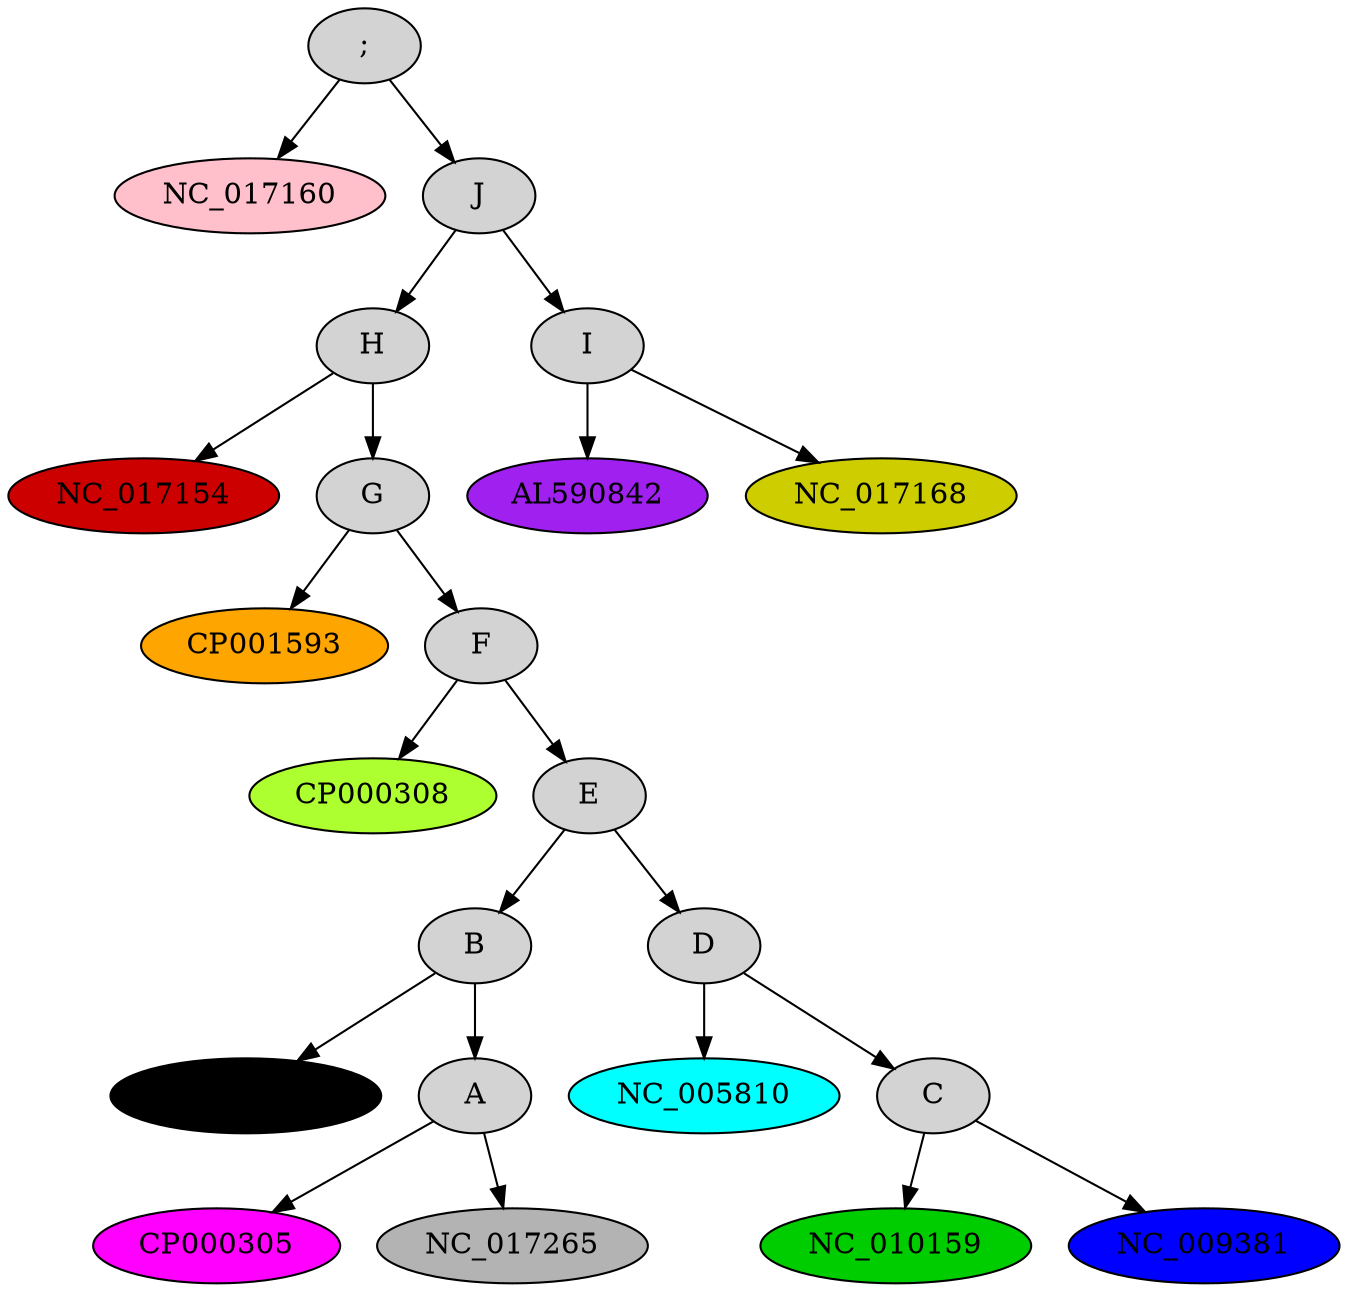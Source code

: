 digraph legend {
	node [style=filled];
	"NC_017154" [fillcolor=red3];
	"NC_010159" [fillcolor=green3];
	"NC_009381" [fillcolor=blue];
	"AL590842" [fillcolor=purple];
	"NC_004088" [fillcolor=black];
	"CP001593" [fillcolor=orange];
	"CP000308" [fillcolor=greenyellow];
	"NC_017160" [fillcolor=pink];
	"NC_005810" [fillcolor=cyan];
	"CP000305" [fillcolor=magenta];
	"NC_017168" [fillcolor=yellow3];
	"NC_017265" [fillcolor=grey70];
	"H" -> "NC_017154";
	"G" -> "CP001593";
	"F" -> "CP000308";
	"A" -> "NC_017265";
	"A" -> "CP000305";
	"B" -> "A";
	"B" -> "NC_004088";
	"E" -> "B";
	"D" -> "NC_005810";
	"C" -> "NC_010159";
	"C" -> "NC_009381";
	"D" -> "C";
	"E" -> "D";
	"F" -> "E";
	"G" -> "F";
	"H" -> "G";
	"J" -> "H";
	"I" -> "NC_017168";
	"I" -> "AL590842";
	"J" -> "I";
	";" -> "J";
	";" -> "NC_017160";
}
